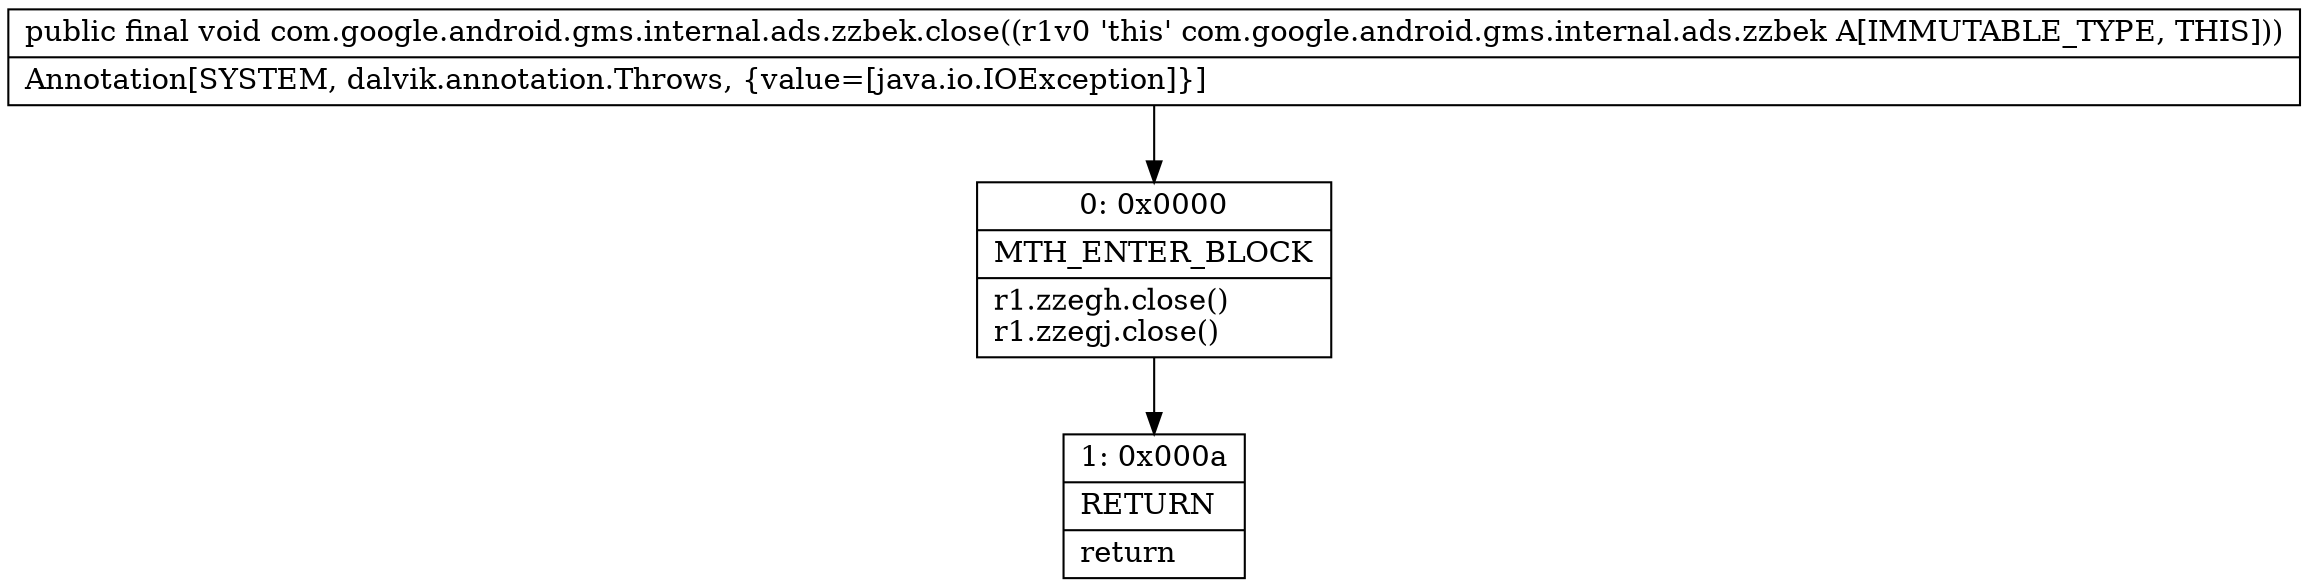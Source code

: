digraph "CFG forcom.google.android.gms.internal.ads.zzbek.close()V" {
Node_0 [shape=record,label="{0\:\ 0x0000|MTH_ENTER_BLOCK\l|r1.zzegh.close()\lr1.zzegj.close()\l}"];
Node_1 [shape=record,label="{1\:\ 0x000a|RETURN\l|return\l}"];
MethodNode[shape=record,label="{public final void com.google.android.gms.internal.ads.zzbek.close((r1v0 'this' com.google.android.gms.internal.ads.zzbek A[IMMUTABLE_TYPE, THIS]))  | Annotation[SYSTEM, dalvik.annotation.Throws, \{value=[java.io.IOException]\}]\l}"];
MethodNode -> Node_0;
Node_0 -> Node_1;
}


